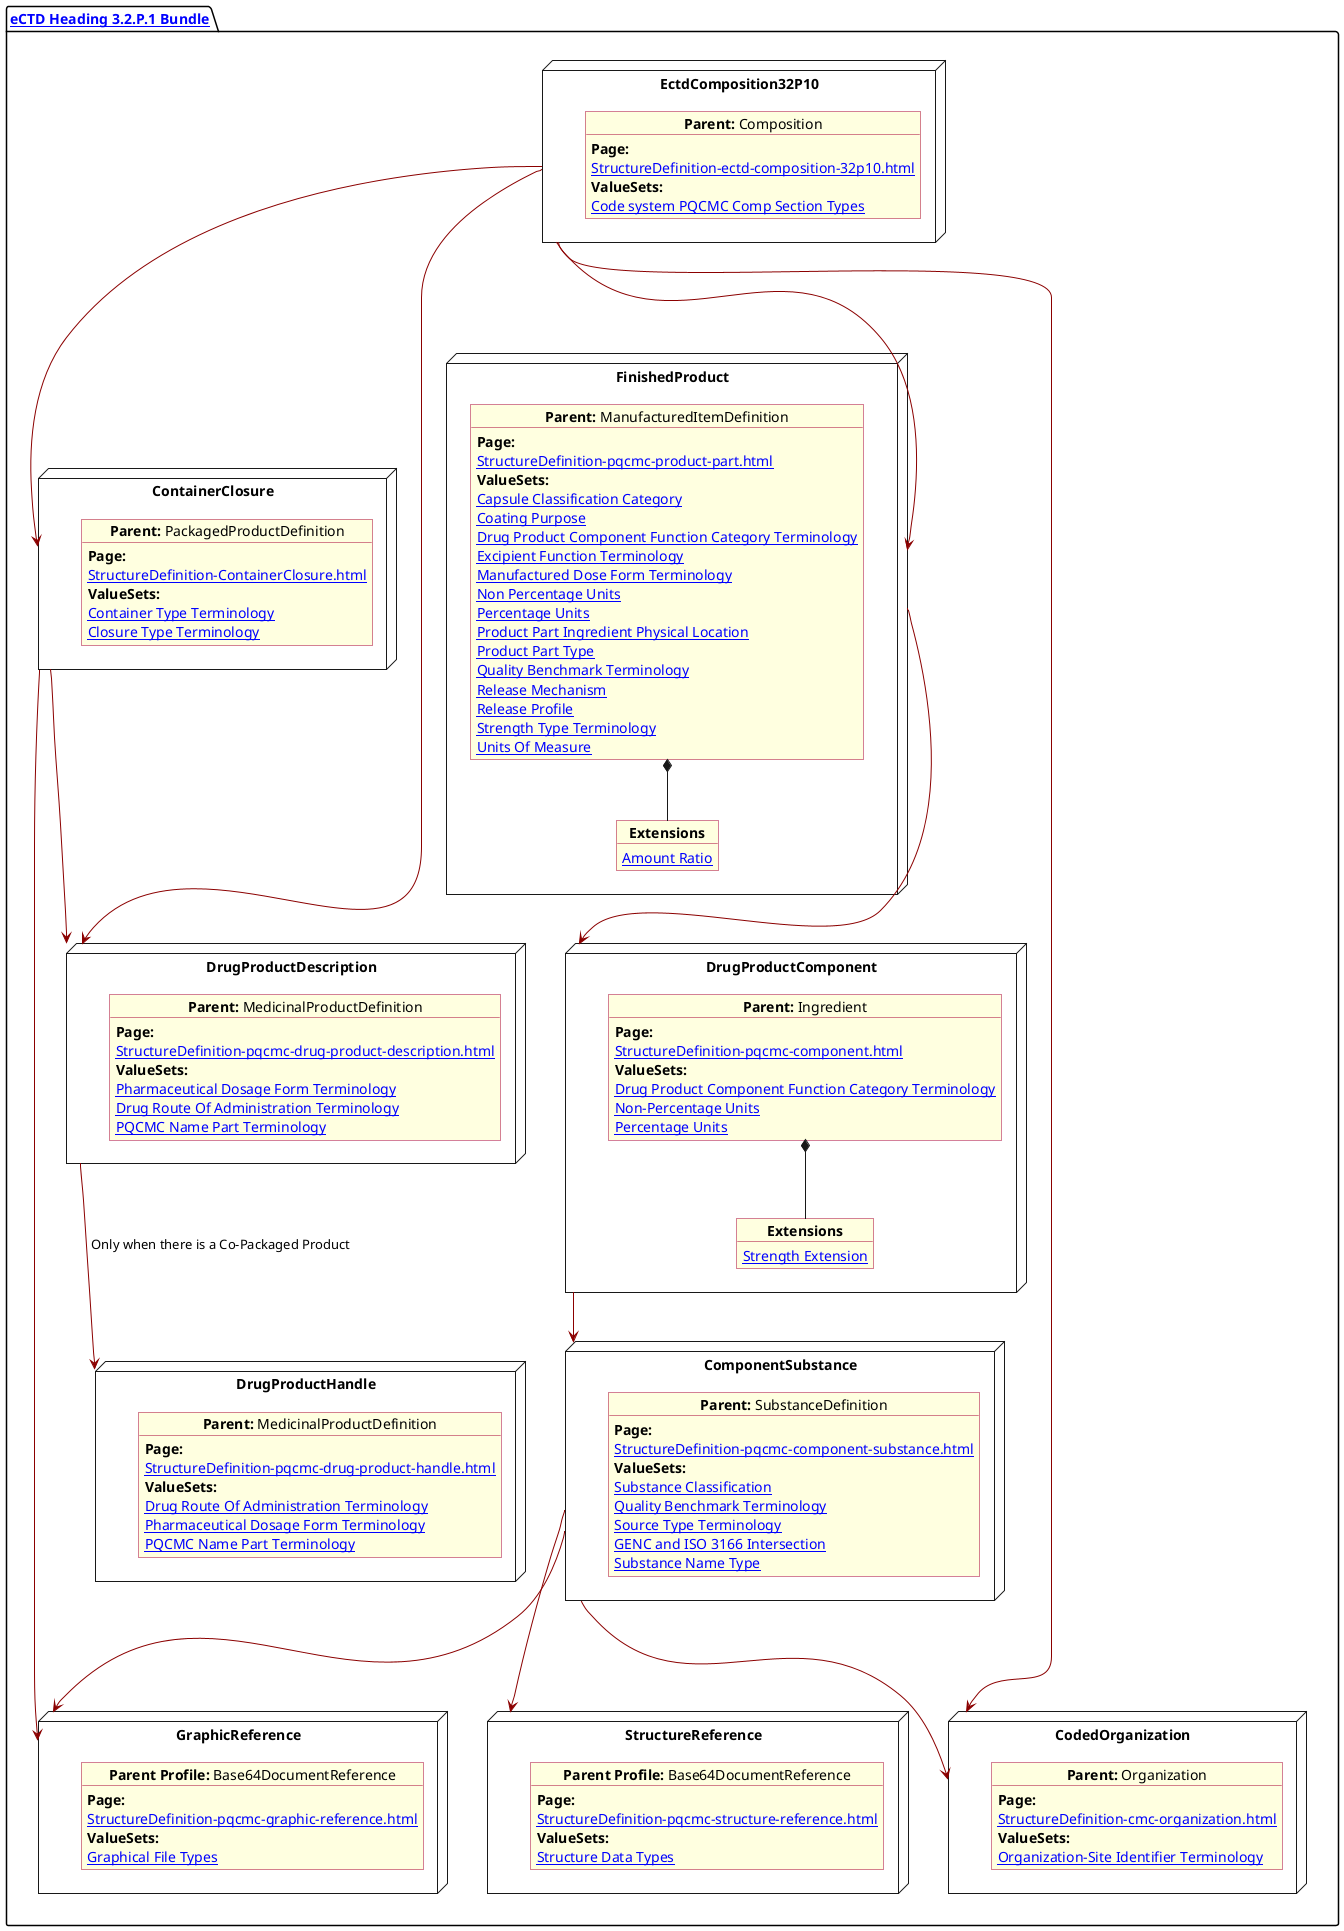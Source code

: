 @startuml ProdDesComp
allowmixing
'Mixed model of use case and object
skinparam svgDimensionStyle false
skinparam ObjectBackgroundColor LightYellow
skinparam ObjectBorderColor #A80036
skinparam activityDiamondBorderColor #A80036
skinparam activityDiamondBackgroundColor lawnGreen
skinparam ClassBorderThickness 4

package "[[StructureDefinition-cmc-ectd-document-32p10.html eCTD Heading 3.2.P.1 Bundle]]" as NODES {
  node "ContainerClosure" as N21 {

    object "**Parent:** PackagedProductDefinition" as obj22 {
      **Page:**
      [[StructureDefinition-ContainerClosure.html]]
      **ValueSets:**
      [[ValueSet-pqcmc-container-type-terminology.html Container Type Terminology]]
      [[ValueSet-pqcmc-closure-type-terminology.html Closure Type Terminology]]
    }
  }

  node "DrugProductDescription" as N2 {

    object "**Parent:** MedicinalProductDefinition" as obj2 {
      **Page:**
      [[StructureDefinition-pqcmc-drug-product-description.html]]
      **ValueSets:**
      [[ValueSet-spl-pharmaceutical-dosage-form-terminology.html Pharmaceutical Dosage Form Terminology]]
      [[ValueSet-spl-drug-route-of-administration-terminology.html Drug Route Of Administration Terminology]]
      [[ValueSet-pqcmc-name-part-terminology.html PQCMC Name Part Terminology]]
    }
  }

  node "DrugProductHandle" as N2handle {

    object "**Parent:** MedicinalProductDefinition" as objcross {
      **Page:**
      [[StructureDefinition-pqcmc-drug-product-handle.html]]
      **ValueSets:**
      [[ValueSet-spl-drug-route-of-administration-terminology.html Drug Route Of Administration Terminology]]
      [[ValueSet-spl-pharmaceutical-dosage-form-terminology.html Pharmaceutical Dosage Form Terminology]]
      [[ValueSet-pqcmc-name-part-terminology.html PQCMC Name Part Terminology]]
    }
  }

  node "FinishedProduct"as MID {
    object "**Parent:** ManufacturedItemDefinition" as objMID {

      **Page:**
      [[StructureDefinition-pqcmc-product-part.html]]
      **ValueSets:**
      [[ValueSet-capsule-classification-category.html Capsule Classification Category]]
      [[ValueSet-pqcmc-coating-purpose.html Coating Purpose]]
      [[ValueSet-pqcmc-drug-product-component-function-category-terminology.html Drug Product Component Function Category Terminology]]
      [[ValueSet-pqcmc-excipient-function-terminology.html Excipient Function Terminology]]
      [[ValueSet-pqcmc-manufactured-dose-form-terminology.html Manufactured Dose Form Terminology]]
      [[ValueSet-pqcmc-non-percentage-units.html Non Percentage Units]]
      [[ValueSet-pqcmc-percentage-units.html Percentage Units]]
      [[ValueSet-pqcmc-product-part-ingredient-physical-location.html Product Part Ingredient Physical Location]]
      [[ValueSet-pqcmc-product-part-type.html Product Part Type]]
      [[ValueSet-pqcmc-quality-benchmark-terminology.html Quality Benchmark Terminology]]
      [[ValueSet-pqcmc-release-mechanism.html Release Mechanism]]
      [[ValueSet-pqcmc-release-profile.html Release Profile]]
      [[ValueSet-pqcmc-strength-type-terminology.html Strength Type Terminology]]
      [[ValueSet-pqcmc-units-of-measure.html Units Of Measure]]
    }
    object "**Extensions**" as objMIDExs {
      [[StructureDefinition-pq-amount-ratio.html Amount Ratio]]
    }
    objMID *-- objMIDExs
  }
  node "DrugProductComponent" as NN {

    object "**Parent:** Ingredient" as obj3 {
      **Page:**
      [[StructureDefinition-pqcmc-component.html]]
      **ValueSets:**
      [[ValueSet-pqcmc-drug-product-component-function-category-terminology.html Drug Product Component Function Category Terminology]]
      [[ValueSet-pqcmc-org-identifier-type-terminology.html Non-Percentage Units]]
      [[ValueSet-pqcmc-percentage-units.html Percentage Units]]
    }
    object "**Extensions**" as objExs {
      [[StructureDefinition-strength-extension.html Strength Extension]]
    }
    obj3 *-- objExs
  }

  node "ComponentSubstance" as NCS {

    object "**Parent:** SubstanceDefinition" as objSubDef {
      **Page:**
      [[StructureDefinition-pqcmc-component-substance.html]]
      **ValueSets:**
      [[ValueSet-substance-classification.html Substance Classification]]
      [[ValueSet-pqcmc-quality-benchmark-terminology.html Quality Benchmark Terminology]]
      [[ValueSet-pqcmc-source-type-terminology.html Source Type Terminology]]
      [[ValueSet-pqcmc-genc-and-iso-intersect.html GENC and ISO 3166 Intersection]]
      [[ValueSet-pqcmc-substance-name-type.html Substance Name Type]]
    }
  }

    node "GraphicReference" as NB64 {

    object "**Parent Profile:** Base64DocumentReference"  as obj64 {
      **Page:**
      [[StructureDefinition-pqcmc-graphic-reference.html]]
      **ValueSets:**
      [[ValueSet-pqcmc-graphical-file-types.html Graphical File Types]]
    }
  }

  node "StructureReference" as NBstruc {

    object "**Parent Profile:** Base64DocumentReference"  as objb64 {
      **Page:**
      [[StructureDefinition-pqcmc-structure-reference.html]]
      **ValueSets:**
      [[ValueSet-pqcmc-structure-data-types.html Structure Data Types]]
    }
  }
  node "CodedOrganization" as NSO {

    object "**Parent:** Organization" as objAu {
      **Page:**
      [[StructureDefinition-cmc-organization.html]]
      **ValueSets:**
      [[ValueSet-pqcmc-org-identifier-type-terminology.html Organization-Site Identifier Terminology]]
    }
  }

  node "EctdComposition32P10" as N1 {

    object "**Parent:** Composition" as obj1 {
      **Page:**
      [[StructureDefinition-ectd-composition-32p10.html]]
      **ValueSets:**
      [[ValueSet-cmc-comp-section-types-vs.html Code system PQCMC Comp Section Types]]
    }

  }

  N1 -[#darkred]--> N2
  N1 -[#darkred]--> MID
  N1 -[#darkred]--> NSO
  N1 -[#darkred]--> N21
  N2 -[#darkred]--> N2handle : Only when there is a Co-Packaged Product
  N21 -[#darkred]--> NB64
  N21 -[#darkred]--> N2
  MID -[#darkred]--> NN
  NCS -[#darkred]--> NSO
  NN -[#darkred]--> NCS
  NCS -[#darkred]--> NB64
  NCS -[#darkred]--> NBstruc
}
@enduml